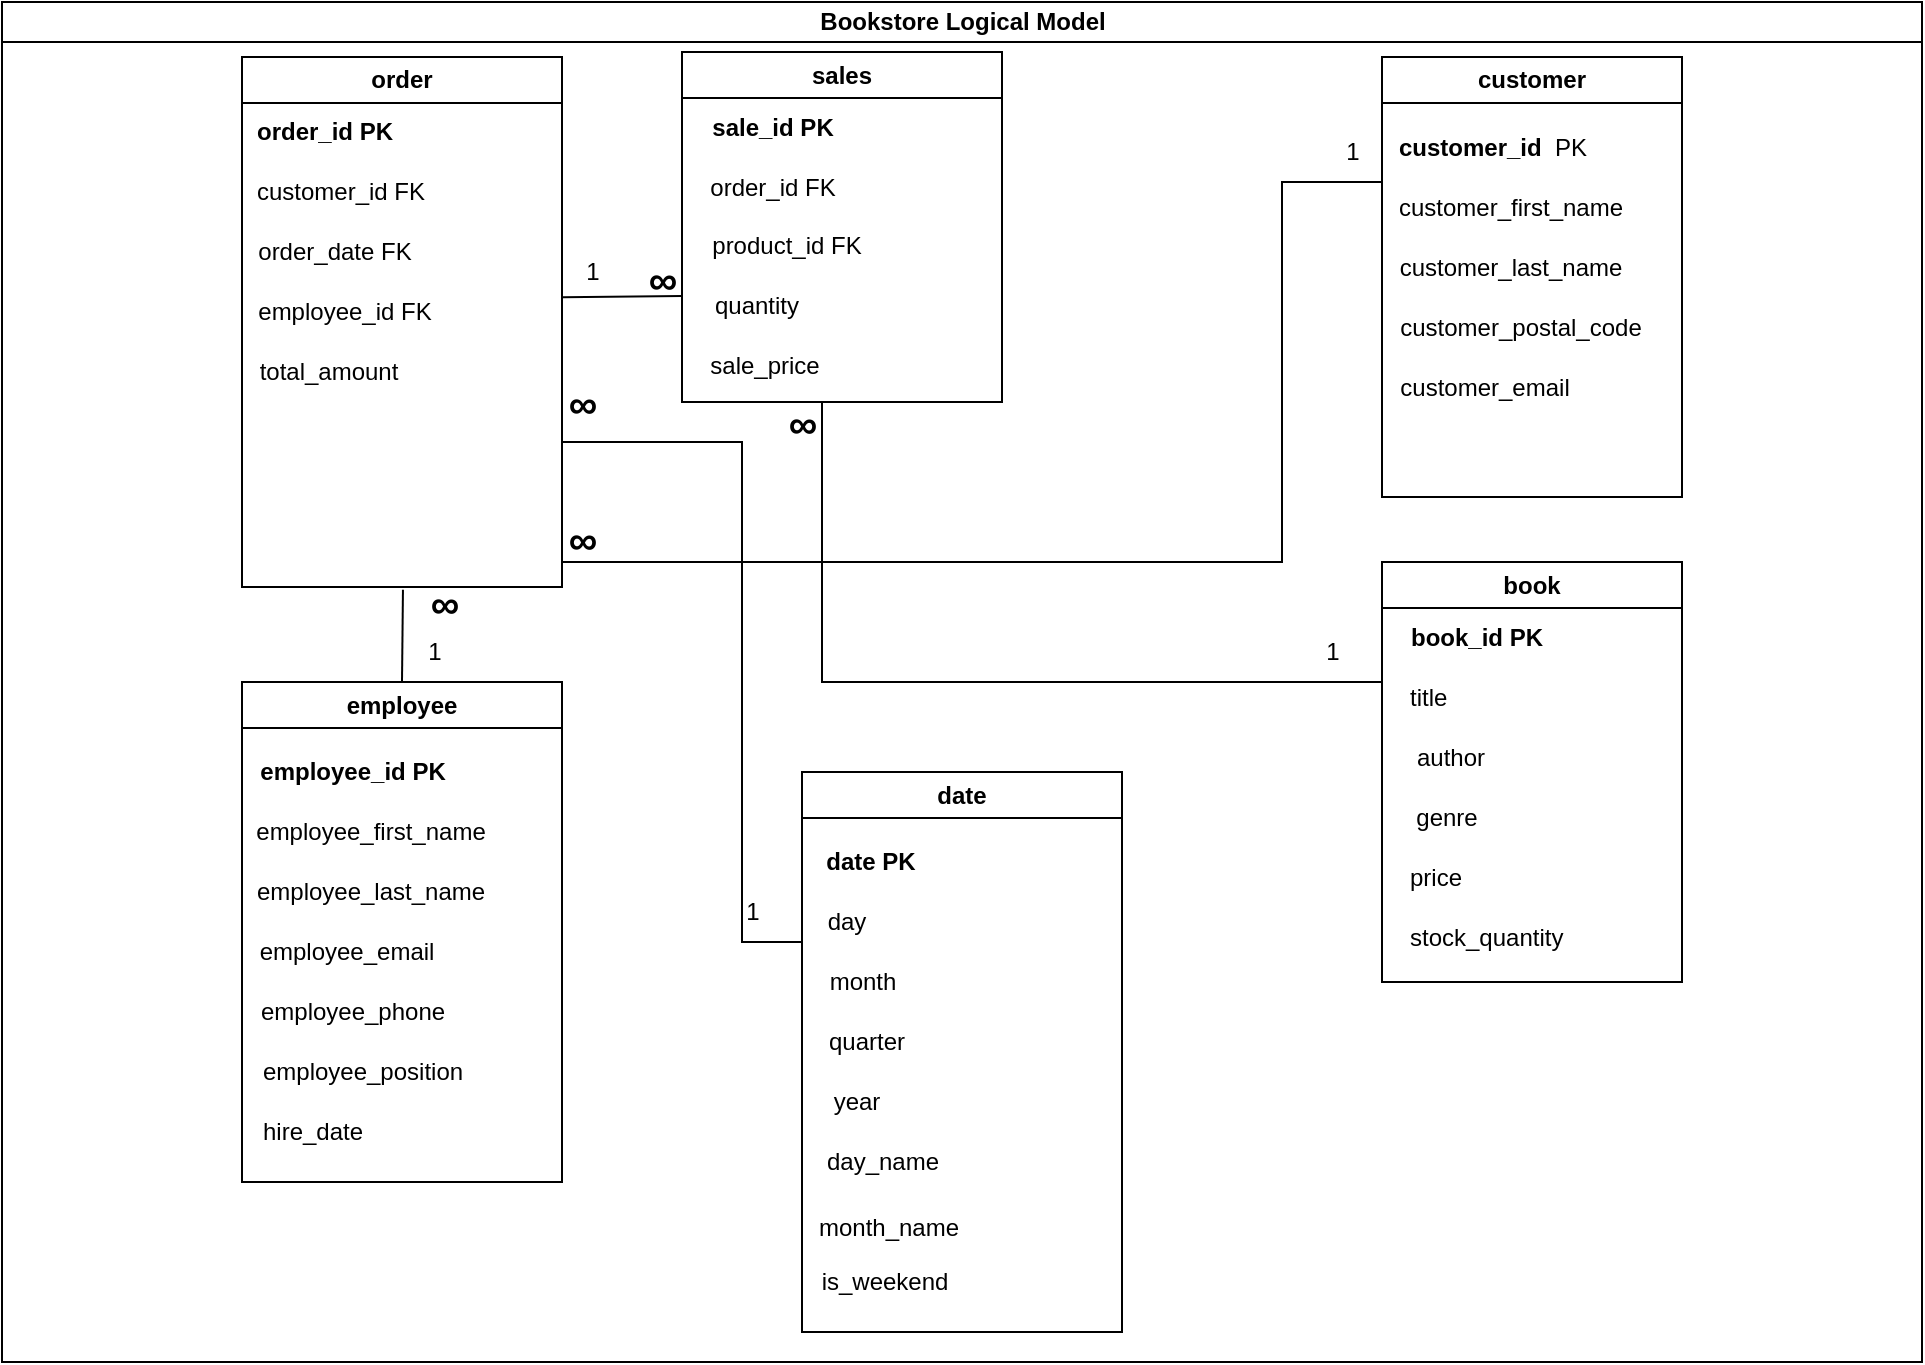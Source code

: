 <mxfile version="25.0.3">
  <diagram id="prtHgNgQTEPvFCAcTncT" name="Page-1">
    <mxGraphModel dx="1313" dy="653" grid="1" gridSize="10" guides="1" tooltips="1" connect="1" arrows="1" fold="1" page="1" pageScale="1" pageWidth="827" pageHeight="1169" math="0" shadow="0">
      <root>
        <mxCell id="0" />
        <mxCell id="1" parent="0" />
        <mxCell id="dNxyNK7c78bLwvsdeMH5-11" value="Bookstore Logical Model" style="swimlane;html=1;startSize=20;horizontal=1;containerType=tree;glass=0;" parent="1" vertex="1">
          <mxGeometry y="200" width="960" height="680" as="geometry" />
        </mxCell>
        <mxCell id="d8qmcgOsmMIcODJ5APxC-32" value="customer" style="swimlane;whiteSpace=wrap;html=1;" parent="dNxyNK7c78bLwvsdeMH5-11" vertex="1">
          <mxGeometry x="690" y="27.5" width="150" height="220" as="geometry" />
        </mxCell>
        <mxCell id="d8qmcgOsmMIcODJ5APxC-33" value="&lt;b&gt;customer_id&amp;nbsp; &lt;/b&gt;PK" style="text;html=1;align=center;verticalAlign=middle;resizable=0;points=[];autosize=1;strokeColor=none;fillColor=none;" parent="d8qmcgOsmMIcODJ5APxC-32" vertex="1">
          <mxGeometry x="-5" y="30" width="120" height="30" as="geometry" />
        </mxCell>
        <mxCell id="d8qmcgOsmMIcODJ5APxC-34" value="customer_first_name" style="text;html=1;align=center;verticalAlign=middle;resizable=0;points=[];autosize=1;strokeColor=none;fillColor=none;" parent="d8qmcgOsmMIcODJ5APxC-32" vertex="1">
          <mxGeometry x="-6" y="60" width="140" height="30" as="geometry" />
        </mxCell>
        <mxCell id="d8qmcgOsmMIcODJ5APxC-35" value="customer_last_name" style="text;html=1;align=center;verticalAlign=middle;resizable=0;points=[];autosize=1;strokeColor=none;fillColor=none;" parent="d8qmcgOsmMIcODJ5APxC-32" vertex="1">
          <mxGeometry x="-1" y="90" width="130" height="30" as="geometry" />
        </mxCell>
        <mxCell id="d8qmcgOsmMIcODJ5APxC-37" value="customer_postal_code" style="text;html=1;align=center;verticalAlign=middle;resizable=0;points=[];autosize=1;strokeColor=none;fillColor=none;" parent="d8qmcgOsmMIcODJ5APxC-32" vertex="1">
          <mxGeometry x="-1" y="120" width="140" height="30" as="geometry" />
        </mxCell>
        <mxCell id="k57DOfLclZUct2LWt8lC-11" value="customer_email" style="text;html=1;align=center;verticalAlign=middle;resizable=0;points=[];autosize=1;strokeColor=none;fillColor=none;" vertex="1" parent="d8qmcgOsmMIcODJ5APxC-32">
          <mxGeometry x="-4" y="150" width="110" height="30" as="geometry" />
        </mxCell>
        <mxCell id="d8qmcgOsmMIcODJ5APxC-38" value="sales" style="swimlane;whiteSpace=wrap;html=1;" parent="dNxyNK7c78bLwvsdeMH5-11" vertex="1">
          <mxGeometry x="340" y="25" width="160" height="175" as="geometry" />
        </mxCell>
        <mxCell id="d8qmcgOsmMIcODJ5APxC-39" value="product_id FK" style="text;html=1;align=center;verticalAlign=middle;resizable=0;points=[];autosize=1;strokeColor=none;fillColor=none;" parent="d8qmcgOsmMIcODJ5APxC-38" vertex="1">
          <mxGeometry x="2" y="81.5" width="100" height="30" as="geometry" />
        </mxCell>
        <mxCell id="d8qmcgOsmMIcODJ5APxC-43" value="quantity" style="text;html=1;align=center;verticalAlign=middle;resizable=0;points=[];autosize=1;strokeColor=none;fillColor=none;" parent="d8qmcgOsmMIcODJ5APxC-38" vertex="1">
          <mxGeometry x="2" y="111.5" width="70" height="30" as="geometry" />
        </mxCell>
        <mxCell id="d8qmcgOsmMIcODJ5APxC-44" value="sale_price" style="text;html=1;align=center;verticalAlign=middle;resizable=0;points=[];autosize=1;strokeColor=none;fillColor=none;" parent="d8qmcgOsmMIcODJ5APxC-38" vertex="1">
          <mxGeometry x="1" y="141.5" width="80" height="30" as="geometry" />
        </mxCell>
        <mxCell id="k57DOfLclZUct2LWt8lC-12" value="&lt;b&gt;sale_id PK&lt;/b&gt;" style="text;html=1;align=center;verticalAlign=middle;resizable=0;points=[];autosize=1;strokeColor=none;fillColor=none;" vertex="1" parent="d8qmcgOsmMIcODJ5APxC-38">
          <mxGeometry x="5" y="22.5" width="80" height="30" as="geometry" />
        </mxCell>
        <mxCell id="k57DOfLclZUct2LWt8lC-29" value="order_id FK" style="text;html=1;align=center;verticalAlign=middle;resizable=0;points=[];autosize=1;strokeColor=none;fillColor=none;" vertex="1" parent="d8qmcgOsmMIcODJ5APxC-38">
          <mxGeometry y="52.5" width="90" height="30" as="geometry" />
        </mxCell>
        <mxCell id="d8qmcgOsmMIcODJ5APxC-56" value="" style="shape=partialRectangle;whiteSpace=wrap;html=1;top=0;left=0;fillColor=none;" parent="dNxyNK7c78bLwvsdeMH5-11" vertex="1">
          <mxGeometry x="280" y="150" width="360" height="130" as="geometry" />
        </mxCell>
        <mxCell id="d8qmcgOsmMIcODJ5APxC-57" value="" style="shape=partialRectangle;whiteSpace=wrap;html=1;bottom=0;right=0;fillColor=none;" parent="dNxyNK7c78bLwvsdeMH5-11" vertex="1">
          <mxGeometry x="640" y="90" width="50" height="60" as="geometry" />
        </mxCell>
        <mxCell id="d8qmcgOsmMIcODJ5APxC-58" value="1" style="text;html=1;align=center;verticalAlign=middle;resizable=0;points=[];autosize=1;strokeColor=none;fillColor=none;" parent="dNxyNK7c78bLwvsdeMH5-11" vertex="1">
          <mxGeometry x="660" y="60" width="30" height="30" as="geometry" />
        </mxCell>
        <mxCell id="d8qmcgOsmMIcODJ5APxC-59" value="&lt;b&gt;&lt;font style=&quot;font-size: 20px;&quot;&gt;∞&lt;/font&gt;&lt;/b&gt;" style="text;html=1;align=center;verticalAlign=middle;resizable=0;points=[];autosize=1;strokeColor=none;fillColor=none;" parent="dNxyNK7c78bLwvsdeMH5-11" vertex="1">
          <mxGeometry x="270" y="247.5" width="40" height="40" as="geometry" />
        </mxCell>
        <mxCell id="k57DOfLclZUct2LWt8lC-1" value="book" style="swimlane;whiteSpace=wrap;html=1;" vertex="1" parent="dNxyNK7c78bLwvsdeMH5-11">
          <mxGeometry x="690" y="280" width="150" height="210" as="geometry" />
        </mxCell>
        <mxCell id="k57DOfLclZUct2LWt8lC-2" value="&lt;b&gt;book_id PK&lt;/b&gt;" style="text;html=1;align=center;verticalAlign=middle;resizable=0;points=[];autosize=1;strokeColor=none;fillColor=none;" vertex="1" parent="k57DOfLclZUct2LWt8lC-1">
          <mxGeometry x="2" y="22.5" width="90" height="30" as="geometry" />
        </mxCell>
        <mxCell id="k57DOfLclZUct2LWt8lC-3" value="title" style="text;html=1;align=left;verticalAlign=middle;resizable=0;points=[];autosize=1;strokeColor=none;fillColor=none;" vertex="1" parent="k57DOfLclZUct2LWt8lC-1">
          <mxGeometry x="12" y="52.5" width="40" height="30" as="geometry" />
        </mxCell>
        <mxCell id="k57DOfLclZUct2LWt8lC-4" value="author" style="text;html=1;align=center;verticalAlign=middle;resizable=0;points=[];autosize=1;strokeColor=none;fillColor=none;" vertex="1" parent="k57DOfLclZUct2LWt8lC-1">
          <mxGeometry x="4" y="82.5" width="60" height="30" as="geometry" />
        </mxCell>
        <mxCell id="k57DOfLclZUct2LWt8lC-5" value="genre" style="text;html=1;align=center;verticalAlign=middle;resizable=0;points=[];autosize=1;strokeColor=none;fillColor=none;" vertex="1" parent="k57DOfLclZUct2LWt8lC-1">
          <mxGeometry x="7" y="112.5" width="50" height="30" as="geometry" />
        </mxCell>
        <mxCell id="k57DOfLclZUct2LWt8lC-6" value="price" style="text;html=1;align=left;verticalAlign=middle;resizable=0;points=[];autosize=1;strokeColor=none;fillColor=none;" vertex="1" parent="k57DOfLclZUct2LWt8lC-1">
          <mxGeometry x="12" y="142.5" width="50" height="30" as="geometry" />
        </mxCell>
        <mxCell id="k57DOfLclZUct2LWt8lC-7" value="stock_quantity" style="text;html=1;align=left;verticalAlign=middle;resizable=0;points=[];autosize=1;strokeColor=none;fillColor=none;" vertex="1" parent="k57DOfLclZUct2LWt8lC-1">
          <mxGeometry x="12" y="172.5" width="100" height="30" as="geometry" />
        </mxCell>
        <mxCell id="k57DOfLclZUct2LWt8lC-8" value="" style="shape=partialRectangle;whiteSpace=wrap;html=1;top=0;left=0;fillColor=none;direction=south;" vertex="1" parent="dNxyNK7c78bLwvsdeMH5-11">
          <mxGeometry x="410" y="200" width="280" height="140" as="geometry" />
        </mxCell>
        <mxCell id="k57DOfLclZUct2LWt8lC-9" value="1" style="text;html=1;align=center;verticalAlign=middle;resizable=0;points=[];autosize=1;strokeColor=none;fillColor=none;" vertex="1" parent="dNxyNK7c78bLwvsdeMH5-11">
          <mxGeometry x="650" y="310" width="30" height="30" as="geometry" />
        </mxCell>
        <mxCell id="k57DOfLclZUct2LWt8lC-20" value="o&lt;span style=&quot;background-color: initial;&quot;&gt;rder&lt;/span&gt;" style="swimlane;whiteSpace=wrap;html=1;" vertex="1" parent="dNxyNK7c78bLwvsdeMH5-11">
          <mxGeometry x="120" y="27.5" width="160" height="265" as="geometry" />
        </mxCell>
        <mxCell id="k57DOfLclZUct2LWt8lC-22" value="customer_id FK" style="text;html=1;align=center;verticalAlign=middle;resizable=0;points=[];autosize=1;strokeColor=none;fillColor=none;" vertex="1" parent="k57DOfLclZUct2LWt8lC-20">
          <mxGeometry x="-6" y="52.5" width="110" height="30" as="geometry" />
        </mxCell>
        <mxCell id="k57DOfLclZUct2LWt8lC-23" value="employee_id FK" style="text;html=1;align=center;verticalAlign=middle;resizable=0;points=[];autosize=1;strokeColor=none;fillColor=none;" vertex="1" parent="k57DOfLclZUct2LWt8lC-20">
          <mxGeometry x="-4" y="112.5" width="110" height="30" as="geometry" />
        </mxCell>
        <mxCell id="k57DOfLclZUct2LWt8lC-24" value="total_amount" style="text;html=1;align=center;verticalAlign=middle;resizable=0;points=[];autosize=1;strokeColor=none;fillColor=none;" vertex="1" parent="k57DOfLclZUct2LWt8lC-20">
          <mxGeometry x="-2" y="142.5" width="90" height="30" as="geometry" />
        </mxCell>
        <mxCell id="k57DOfLclZUct2LWt8lC-26" value="&lt;b&gt;order_id PK&lt;/b&gt;" style="text;html=1;align=center;verticalAlign=middle;resizable=0;points=[];autosize=1;strokeColor=none;fillColor=none;" vertex="1" parent="k57DOfLclZUct2LWt8lC-20">
          <mxGeometry x="-4" y="22.5" width="90" height="30" as="geometry" />
        </mxCell>
        <mxCell id="k57DOfLclZUct2LWt8lC-27" value="order_date FK" style="text;html=1;align=center;verticalAlign=middle;resizable=0;points=[];autosize=1;strokeColor=none;fillColor=none;" vertex="1" parent="k57DOfLclZUct2LWt8lC-20">
          <mxGeometry x="-4" y="82.5" width="100" height="30" as="geometry" />
        </mxCell>
        <mxCell id="k57DOfLclZUct2LWt8lC-30" value="employee" style="swimlane;whiteSpace=wrap;html=1;" vertex="1" parent="dNxyNK7c78bLwvsdeMH5-11">
          <mxGeometry x="120" y="340" width="160" height="250" as="geometry" />
        </mxCell>
        <mxCell id="k57DOfLclZUct2LWt8lC-31" value="&lt;b&gt;employee_id PK&lt;/b&gt;" style="text;html=1;align=center;verticalAlign=middle;resizable=0;points=[];autosize=1;strokeColor=none;fillColor=none;" vertex="1" parent="k57DOfLclZUct2LWt8lC-30">
          <mxGeometry x="-5" y="30" width="120" height="30" as="geometry" />
        </mxCell>
        <mxCell id="k57DOfLclZUct2LWt8lC-32" value="employee_first_name" style="text;html=1;align=center;verticalAlign=middle;resizable=0;points=[];autosize=1;strokeColor=none;fillColor=none;" vertex="1" parent="k57DOfLclZUct2LWt8lC-30">
          <mxGeometry x="-6" y="60" width="140" height="30" as="geometry" />
        </mxCell>
        <mxCell id="k57DOfLclZUct2LWt8lC-33" value="employee_last_name" style="text;html=1;align=center;verticalAlign=middle;resizable=0;points=[];autosize=1;strokeColor=none;fillColor=none;" vertex="1" parent="k57DOfLclZUct2LWt8lC-30">
          <mxGeometry x="-6" y="90" width="140" height="30" as="geometry" />
        </mxCell>
        <mxCell id="k57DOfLclZUct2LWt8lC-34" value="employee_position" style="text;html=1;align=center;verticalAlign=middle;resizable=0;points=[];autosize=1;strokeColor=none;fillColor=none;" vertex="1" parent="k57DOfLclZUct2LWt8lC-30">
          <mxGeometry y="180" width="120" height="30" as="geometry" />
        </mxCell>
        <mxCell id="k57DOfLclZUct2LWt8lC-35" value="employee_email" style="text;html=1;align=center;verticalAlign=middle;resizable=0;points=[];autosize=1;strokeColor=none;fillColor=none;" vertex="1" parent="k57DOfLclZUct2LWt8lC-30">
          <mxGeometry x="-3" y="120" width="110" height="30" as="geometry" />
        </mxCell>
        <mxCell id="k57DOfLclZUct2LWt8lC-36" value="employee_phone" style="text;html=1;align=center;verticalAlign=middle;resizable=0;points=[];autosize=1;strokeColor=none;fillColor=none;" vertex="1" parent="k57DOfLclZUct2LWt8lC-30">
          <mxGeometry x="-5" y="150" width="120" height="30" as="geometry" />
        </mxCell>
        <mxCell id="k57DOfLclZUct2LWt8lC-37" value="hire_date" style="text;html=1;align=center;verticalAlign=middle;resizable=0;points=[];autosize=1;strokeColor=none;fillColor=none;" vertex="1" parent="k57DOfLclZUct2LWt8lC-30">
          <mxGeometry y="210" width="70" height="30" as="geometry" />
        </mxCell>
        <mxCell id="k57DOfLclZUct2LWt8lC-38" value="date" style="swimlane;whiteSpace=wrap;html=1;" vertex="1" parent="dNxyNK7c78bLwvsdeMH5-11">
          <mxGeometry x="400" y="385" width="160" height="280" as="geometry" />
        </mxCell>
        <mxCell id="k57DOfLclZUct2LWt8lC-39" value="&lt;b&gt;date PK&lt;/b&gt;" style="text;html=1;align=center;verticalAlign=middle;resizable=0;points=[];autosize=1;strokeColor=none;fillColor=none;" vertex="1" parent="k57DOfLclZUct2LWt8lC-38">
          <mxGeometry x="-1" y="30" width="70" height="30" as="geometry" />
        </mxCell>
        <mxCell id="k57DOfLclZUct2LWt8lC-40" value="day" style="text;html=1;align=center;verticalAlign=middle;resizable=0;points=[];autosize=1;strokeColor=none;fillColor=none;" vertex="1" parent="k57DOfLclZUct2LWt8lC-38">
          <mxGeometry x="2" y="60" width="40" height="30" as="geometry" />
        </mxCell>
        <mxCell id="k57DOfLclZUct2LWt8lC-41" value="month" style="text;html=1;align=center;verticalAlign=middle;resizable=0;points=[];autosize=1;strokeColor=none;fillColor=none;" vertex="1" parent="k57DOfLclZUct2LWt8lC-38">
          <mxGeometry y="90" width="60" height="30" as="geometry" />
        </mxCell>
        <mxCell id="k57DOfLclZUct2LWt8lC-42" value="day_name" style="text;html=1;align=center;verticalAlign=middle;resizable=0;points=[];autosize=1;strokeColor=none;fillColor=none;" vertex="1" parent="k57DOfLclZUct2LWt8lC-38">
          <mxGeometry y="180" width="80" height="30" as="geometry" />
        </mxCell>
        <mxCell id="k57DOfLclZUct2LWt8lC-43" value="quarter" style="text;html=1;align=center;verticalAlign=middle;resizable=0;points=[];autosize=1;strokeColor=none;fillColor=none;" vertex="1" parent="k57DOfLclZUct2LWt8lC-38">
          <mxGeometry x="2" y="120" width="60" height="30" as="geometry" />
        </mxCell>
        <mxCell id="k57DOfLclZUct2LWt8lC-44" value="year" style="text;html=1;align=center;verticalAlign=middle;resizable=0;points=[];autosize=1;strokeColor=none;fillColor=none;" vertex="1" parent="k57DOfLclZUct2LWt8lC-38">
          <mxGeometry x="2" y="150" width="50" height="30" as="geometry" />
        </mxCell>
        <mxCell id="k57DOfLclZUct2LWt8lC-45" value="month_name" style="text;html=1;align=center;verticalAlign=middle;resizable=0;points=[];autosize=1;strokeColor=none;fillColor=none;" vertex="1" parent="k57DOfLclZUct2LWt8lC-38">
          <mxGeometry x="-2" y="213" width="90" height="30" as="geometry" />
        </mxCell>
        <mxCell id="k57DOfLclZUct2LWt8lC-46" value="is_weekend" style="text;html=1;align=center;verticalAlign=middle;resizable=0;points=[];autosize=1;strokeColor=none;fillColor=none;" vertex="1" parent="k57DOfLclZUct2LWt8lC-38">
          <mxGeometry x="-4" y="240" width="90" height="30" as="geometry" />
        </mxCell>
        <mxCell id="k57DOfLclZUct2LWt8lC-48" value="" style="shape=partialRectangle;whiteSpace=wrap;html=1;top=0;left=0;fillColor=none;direction=south;" vertex="1" parent="dNxyNK7c78bLwvsdeMH5-11">
          <mxGeometry x="450" y="340" width="240" as="geometry" />
        </mxCell>
        <mxCell id="k57DOfLclZUct2LWt8lC-49" value="" style="endArrow=none;html=1;rounded=0;" edge="1" parent="dNxyNK7c78bLwvsdeMH5-11">
          <mxGeometry width="50" height="50" relative="1" as="geometry">
            <mxPoint x="280" y="147.63" as="sourcePoint" />
            <mxPoint x="340" y="147" as="targetPoint" />
          </mxGeometry>
        </mxCell>
        <mxCell id="k57DOfLclZUct2LWt8lC-50" value="&lt;b&gt;&lt;font style=&quot;font-size: 20px;&quot;&gt;∞&lt;/font&gt;&lt;/b&gt;" style="text;html=1;align=center;verticalAlign=middle;resizable=0;points=[];autosize=1;strokeColor=none;fillColor=none;" vertex="1" parent="dNxyNK7c78bLwvsdeMH5-11">
          <mxGeometry x="310" y="117.5" width="40" height="40" as="geometry" />
        </mxCell>
        <mxCell id="k57DOfLclZUct2LWt8lC-52" value="" style="shape=partialRectangle;whiteSpace=wrap;html=1;top=0;left=0;fillColor=none;direction=south;" vertex="1" parent="dNxyNK7c78bLwvsdeMH5-11">
          <mxGeometry x="370" y="220" width="30" height="250" as="geometry" />
        </mxCell>
        <mxCell id="k57DOfLclZUct2LWt8lC-53" value="" style="endArrow=none;html=1;rounded=0;entryX=0;entryY=1;entryDx=0;entryDy=0;" edge="1" parent="dNxyNK7c78bLwvsdeMH5-11" target="k57DOfLclZUct2LWt8lC-52">
          <mxGeometry width="50" height="50" relative="1" as="geometry">
            <mxPoint x="280" y="220" as="sourcePoint" />
            <mxPoint x="310" y="240" as="targetPoint" />
          </mxGeometry>
        </mxCell>
        <mxCell id="k57DOfLclZUct2LWt8lC-54" value="&lt;b&gt;&lt;font style=&quot;font-size: 20px;&quot;&gt;∞&lt;/font&gt;&lt;/b&gt;" style="text;html=1;align=center;verticalAlign=middle;resizable=0;points=[];autosize=1;strokeColor=none;fillColor=none;" vertex="1" parent="dNxyNK7c78bLwvsdeMH5-11">
          <mxGeometry x="270" y="180" width="40" height="40" as="geometry" />
        </mxCell>
        <mxCell id="k57DOfLclZUct2LWt8lC-57" value="1" style="text;html=1;align=center;verticalAlign=middle;resizable=0;points=[];autosize=1;strokeColor=none;fillColor=none;" vertex="1" parent="dNxyNK7c78bLwvsdeMH5-11">
          <mxGeometry x="360" y="440" width="30" height="30" as="geometry" />
        </mxCell>
        <mxCell id="k57DOfLclZUct2LWt8lC-28" value="&lt;b&gt;&lt;font style=&quot;font-size: 20px;&quot;&gt;∞&lt;/font&gt;&lt;/b&gt;" style="text;html=1;align=center;verticalAlign=middle;resizable=0;points=[];autosize=1;strokeColor=none;fillColor=none;" vertex="1" parent="dNxyNK7c78bLwvsdeMH5-11">
          <mxGeometry x="201" y="280" width="40" height="40" as="geometry" />
        </mxCell>
        <mxCell id="k57DOfLclZUct2LWt8lC-58" value="" style="endArrow=none;html=1;rounded=0;exitX=0.5;exitY=0;exitDx=0;exitDy=0;entryX=-0.013;entryY=0.348;entryDx=0;entryDy=0;entryPerimeter=0;" edge="1" parent="dNxyNK7c78bLwvsdeMH5-11" source="k57DOfLclZUct2LWt8lC-30" target="k57DOfLclZUct2LWt8lC-28">
          <mxGeometry width="50" height="50" relative="1" as="geometry">
            <mxPoint x="151" y="342.5" as="sourcePoint" />
            <mxPoint x="200" y="300" as="targetPoint" />
          </mxGeometry>
        </mxCell>
        <mxCell id="k57DOfLclZUct2LWt8lC-59" value="1" style="text;html=1;align=center;verticalAlign=middle;resizable=0;points=[];autosize=1;strokeColor=none;fillColor=none;" vertex="1" parent="dNxyNK7c78bLwvsdeMH5-11">
          <mxGeometry x="201" y="310" width="30" height="30" as="geometry" />
        </mxCell>
        <mxCell id="k57DOfLclZUct2LWt8lC-10" value="&lt;b&gt;&lt;font style=&quot;font-size: 20px;&quot;&gt;∞&lt;/font&gt;&lt;/b&gt;" style="text;html=1;align=center;verticalAlign=middle;resizable=0;points=[];autosize=1;strokeColor=none;fillColor=none;" vertex="1" parent="dNxyNK7c78bLwvsdeMH5-11">
          <mxGeometry x="380" y="190" width="40" height="40" as="geometry" />
        </mxCell>
        <mxCell id="k57DOfLclZUct2LWt8lC-51" value="1" style="text;html=1;align=center;verticalAlign=middle;resizable=0;points=[];autosize=1;strokeColor=none;fillColor=none;" vertex="1" parent="dNxyNK7c78bLwvsdeMH5-11">
          <mxGeometry x="280" y="120" width="30" height="30" as="geometry" />
        </mxCell>
      </root>
    </mxGraphModel>
  </diagram>
</mxfile>
